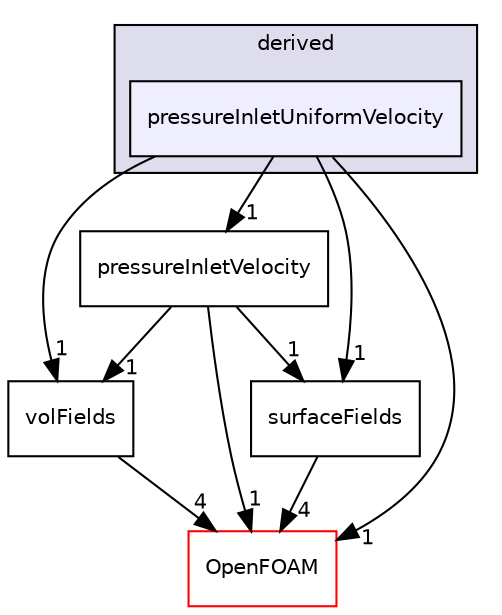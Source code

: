 digraph "src/finiteVolume/fields/fvPatchFields/derived/pressureInletUniformVelocity" {
  bgcolor=transparent;
  compound=true
  node [ fontsize="10", fontname="Helvetica"];
  edge [ labelfontsize="10", labelfontname="Helvetica"];
  subgraph clusterdir_ece9aa6b5af9a7776a75b0c1993b0910 {
    graph [ bgcolor="#ddddee", pencolor="black", label="derived" fontname="Helvetica", fontsize="10", URL="dir_ece9aa6b5af9a7776a75b0c1993b0910.html"]
  dir_48d4ebc6cf5f935a1fa5857ae760144f [shape=box, label="pressureInletUniformVelocity", style="filled", fillcolor="#eeeeff", pencolor="black", URL="dir_48d4ebc6cf5f935a1fa5857ae760144f.html"];
  }
  dir_bd8bf7fa65467c460a50eacc456ce356 [shape=box label="volFields" URL="dir_bd8bf7fa65467c460a50eacc456ce356.html"];
  dir_903683952265f58cbc411ac90809f95f [shape=box label="pressureInletVelocity" URL="dir_903683952265f58cbc411ac90809f95f.html"];
  dir_c5473ff19b20e6ec4dfe5c310b3778a8 [shape=box label="OpenFOAM" color="red" URL="dir_c5473ff19b20e6ec4dfe5c310b3778a8.html"];
  dir_606ba9250f9107f82f779cbd3e87c3a5 [shape=box label="surfaceFields" URL="dir_606ba9250f9107f82f779cbd3e87c3a5.html"];
  dir_48d4ebc6cf5f935a1fa5857ae760144f->dir_bd8bf7fa65467c460a50eacc456ce356 [headlabel="1", labeldistance=1.5 headhref="dir_001004_001057.html"];
  dir_48d4ebc6cf5f935a1fa5857ae760144f->dir_903683952265f58cbc411ac90809f95f [headlabel="1", labeldistance=1.5 headhref="dir_001004_001005.html"];
  dir_48d4ebc6cf5f935a1fa5857ae760144f->dir_c5473ff19b20e6ec4dfe5c310b3778a8 [headlabel="1", labeldistance=1.5 headhref="dir_001004_001950.html"];
  dir_48d4ebc6cf5f935a1fa5857ae760144f->dir_606ba9250f9107f82f779cbd3e87c3a5 [headlabel="1", labeldistance=1.5 headhref="dir_001004_001056.html"];
  dir_bd8bf7fa65467c460a50eacc456ce356->dir_c5473ff19b20e6ec4dfe5c310b3778a8 [headlabel="4", labeldistance=1.5 headhref="dir_001057_001950.html"];
  dir_903683952265f58cbc411ac90809f95f->dir_bd8bf7fa65467c460a50eacc456ce356 [headlabel="1", labeldistance=1.5 headhref="dir_001005_001057.html"];
  dir_903683952265f58cbc411ac90809f95f->dir_c5473ff19b20e6ec4dfe5c310b3778a8 [headlabel="1", labeldistance=1.5 headhref="dir_001005_001950.html"];
  dir_903683952265f58cbc411ac90809f95f->dir_606ba9250f9107f82f779cbd3e87c3a5 [headlabel="1", labeldistance=1.5 headhref="dir_001005_001056.html"];
  dir_606ba9250f9107f82f779cbd3e87c3a5->dir_c5473ff19b20e6ec4dfe5c310b3778a8 [headlabel="4", labeldistance=1.5 headhref="dir_001056_001950.html"];
}
